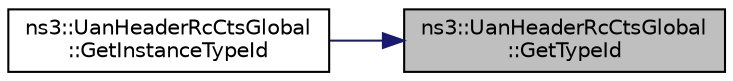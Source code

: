 digraph "ns3::UanHeaderRcCtsGlobal::GetTypeId"
{
 // LATEX_PDF_SIZE
  edge [fontname="Helvetica",fontsize="10",labelfontname="Helvetica",labelfontsize="10"];
  node [fontname="Helvetica",fontsize="10",shape=record];
  rankdir="RL";
  Node1 [label="ns3::UanHeaderRcCtsGlobal\l::GetTypeId",height=0.2,width=0.4,color="black", fillcolor="grey75", style="filled", fontcolor="black",tooltip="Register this type."];
  Node1 -> Node2 [dir="back",color="midnightblue",fontsize="10",style="solid",fontname="Helvetica"];
  Node2 [label="ns3::UanHeaderRcCtsGlobal\l::GetInstanceTypeId",height=0.2,width=0.4,color="black", fillcolor="white", style="filled",URL="$classns3_1_1_uan_header_rc_cts_global.html#ab8764660d61b1aacb69871e52e7acb35",tooltip="Get the most derived TypeId for this Object."];
}
